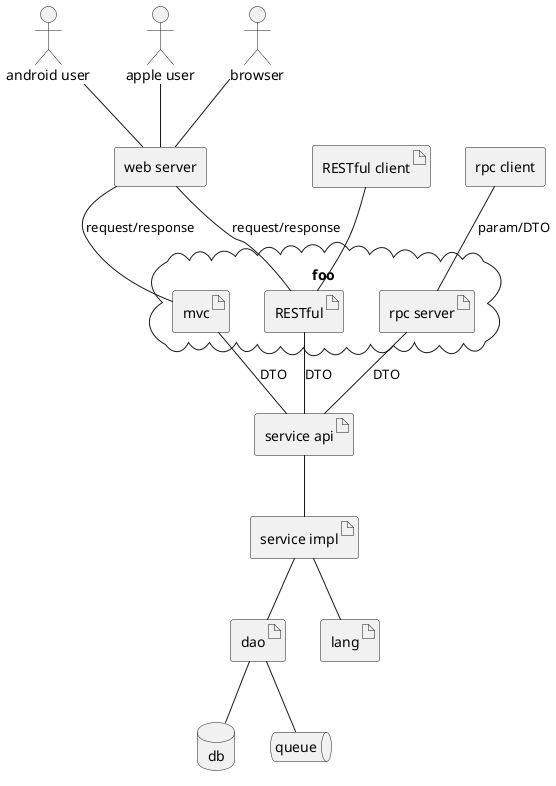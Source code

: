 @startuml
actor android [
    android user
]
actor apple [
    apple user
]
actor browser
agent server [
    web server
]
agent rpc_client [
    rpc client
]
database db
queue queue
cloud foo  {
    artifact rpc_server [
        rpc server
    ]
    artifact RESTful
    artifact mvc
}
artifact RESTful_client [
    RESTful client
]
artifact service_api [
     service api
]
artifact service_impl [
    service impl
]
artifact dao
artifact lang
android -- server
apple -- server
browser -- server
server -- mvc : request/response
rpc_client -- rpc_server : param/DTO
server -- RESTful : request/response
RESTful_client -- RESTful
rpc_server -- service_api : DTO
RESTful -- service_api : DTO
mvc -- service_api : DTO
service_api -- service_impl
service_impl -- lang
service_impl -- dao
dao -- db
dao -- queue
@enduml